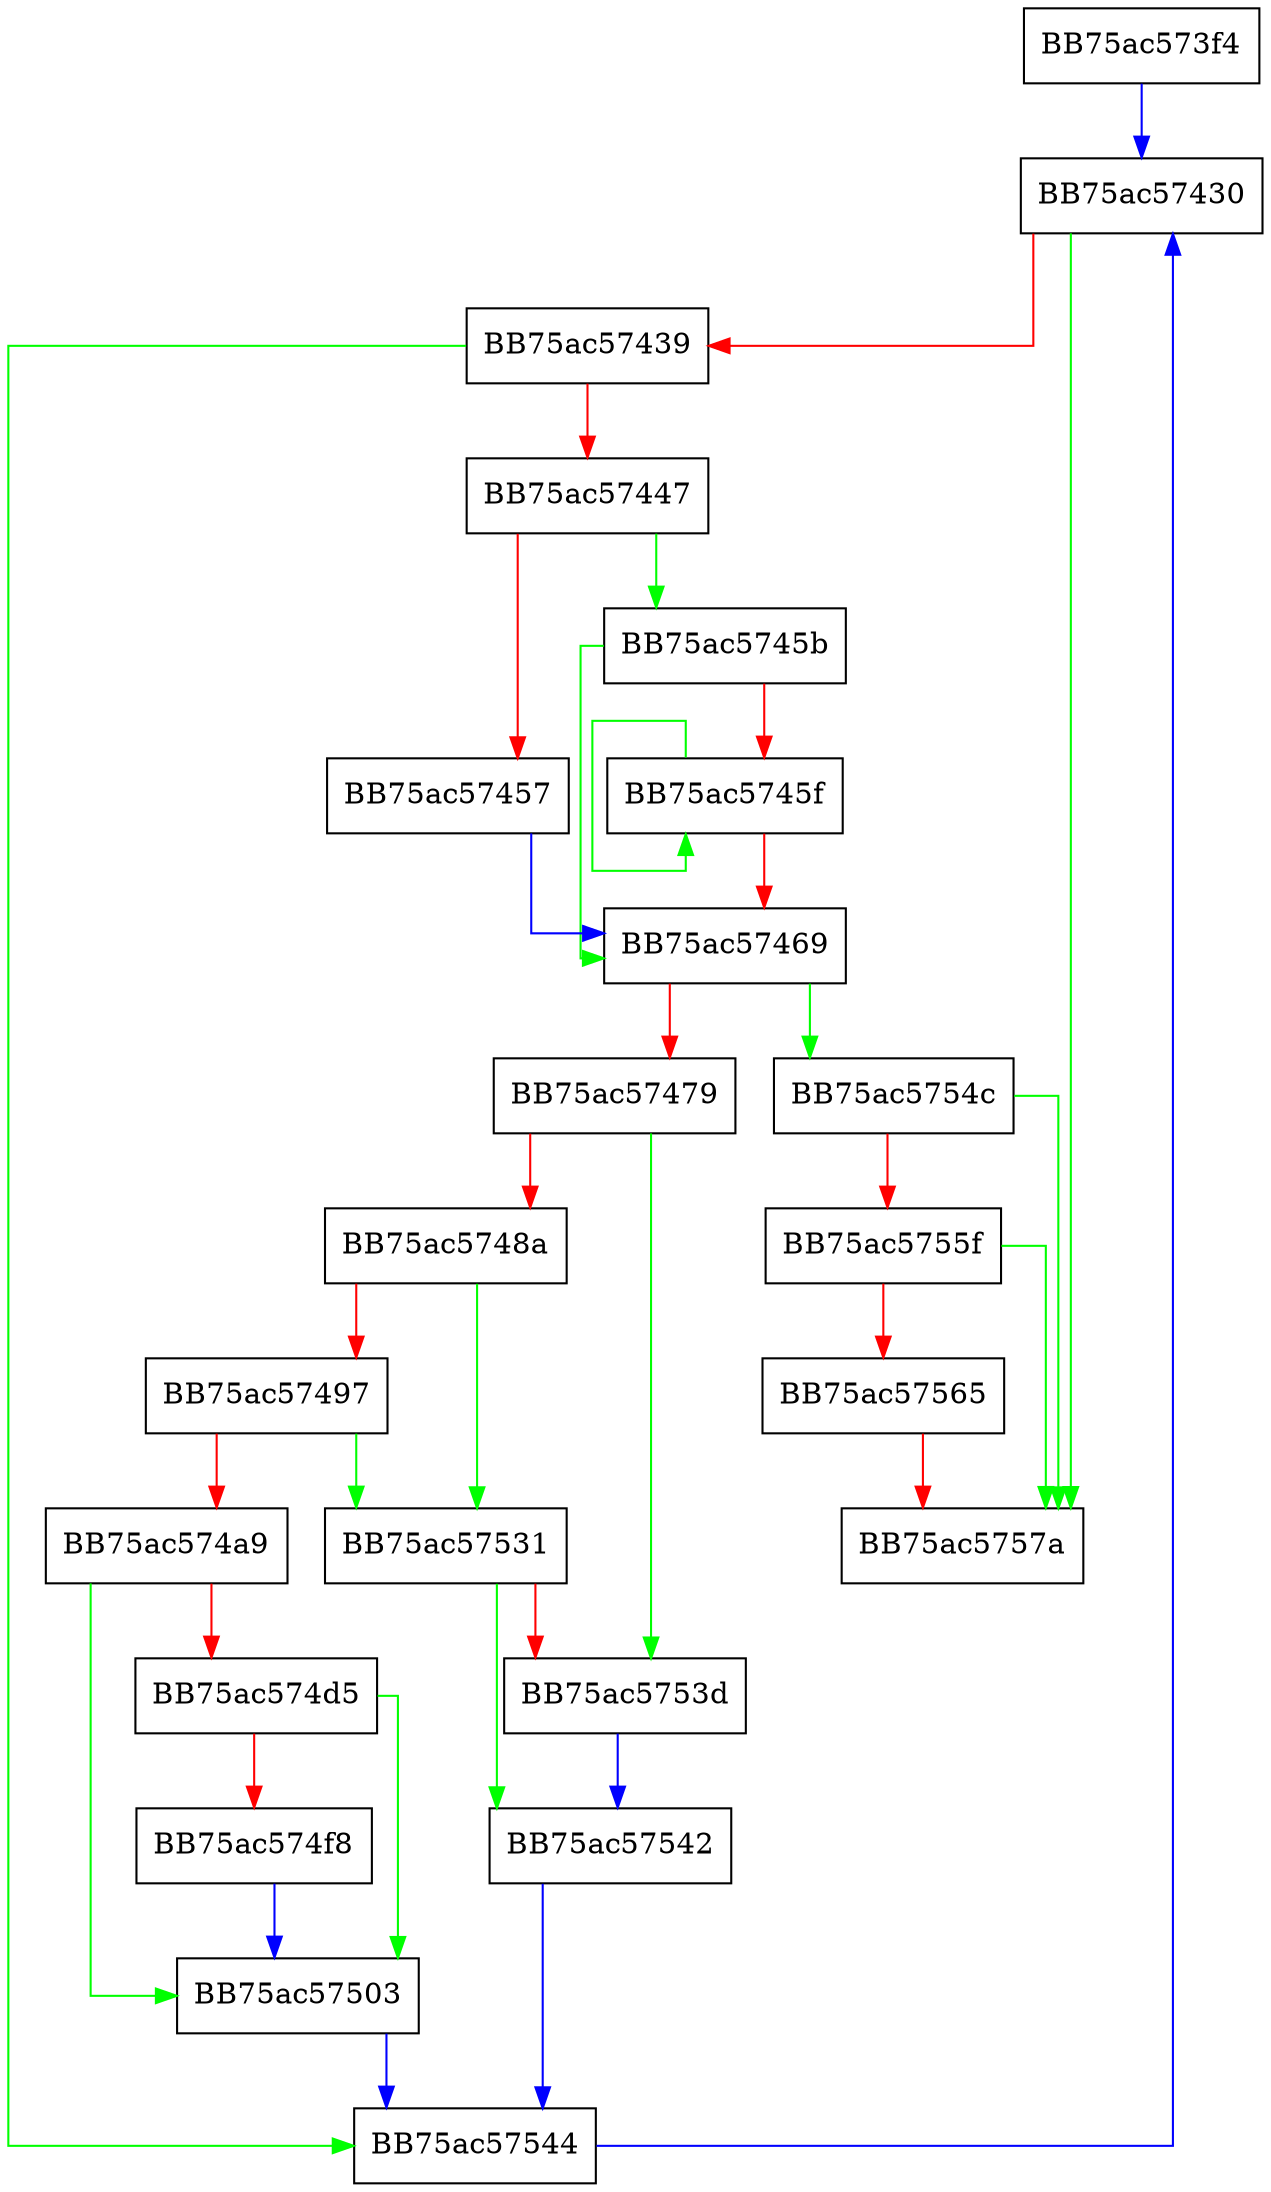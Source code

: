 digraph Process {
  node [shape="box"];
  graph [splines=ortho];
  BB75ac573f4 -> BB75ac57430 [color="blue"];
  BB75ac57430 -> BB75ac5757a [color="green"];
  BB75ac57430 -> BB75ac57439 [color="red"];
  BB75ac57439 -> BB75ac57544 [color="green"];
  BB75ac57439 -> BB75ac57447 [color="red"];
  BB75ac57447 -> BB75ac5745b [color="green"];
  BB75ac57447 -> BB75ac57457 [color="red"];
  BB75ac57457 -> BB75ac57469 [color="blue"];
  BB75ac5745b -> BB75ac57469 [color="green"];
  BB75ac5745b -> BB75ac5745f [color="red"];
  BB75ac5745f -> BB75ac5745f [color="green"];
  BB75ac5745f -> BB75ac57469 [color="red"];
  BB75ac57469 -> BB75ac5754c [color="green"];
  BB75ac57469 -> BB75ac57479 [color="red"];
  BB75ac57479 -> BB75ac5753d [color="green"];
  BB75ac57479 -> BB75ac5748a [color="red"];
  BB75ac5748a -> BB75ac57531 [color="green"];
  BB75ac5748a -> BB75ac57497 [color="red"];
  BB75ac57497 -> BB75ac57531 [color="green"];
  BB75ac57497 -> BB75ac574a9 [color="red"];
  BB75ac574a9 -> BB75ac57503 [color="green"];
  BB75ac574a9 -> BB75ac574d5 [color="red"];
  BB75ac574d5 -> BB75ac57503 [color="green"];
  BB75ac574d5 -> BB75ac574f8 [color="red"];
  BB75ac574f8 -> BB75ac57503 [color="blue"];
  BB75ac57503 -> BB75ac57544 [color="blue"];
  BB75ac57531 -> BB75ac57542 [color="green"];
  BB75ac57531 -> BB75ac5753d [color="red"];
  BB75ac5753d -> BB75ac57542 [color="blue"];
  BB75ac57542 -> BB75ac57544 [color="blue"];
  BB75ac57544 -> BB75ac57430 [color="blue"];
  BB75ac5754c -> BB75ac5757a [color="green"];
  BB75ac5754c -> BB75ac5755f [color="red"];
  BB75ac5755f -> BB75ac5757a [color="green"];
  BB75ac5755f -> BB75ac57565 [color="red"];
  BB75ac57565 -> BB75ac5757a [color="red"];
}